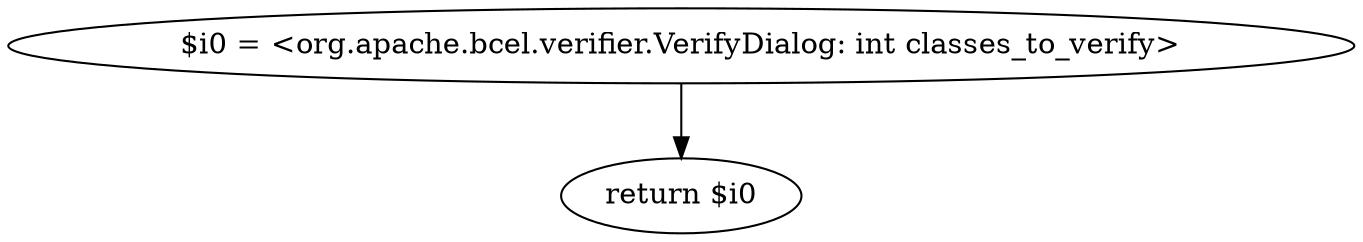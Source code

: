 digraph "unitGraph" {
    "$i0 = <org.apache.bcel.verifier.VerifyDialog: int classes_to_verify>"
    "return $i0"
    "$i0 = <org.apache.bcel.verifier.VerifyDialog: int classes_to_verify>"->"return $i0";
}
